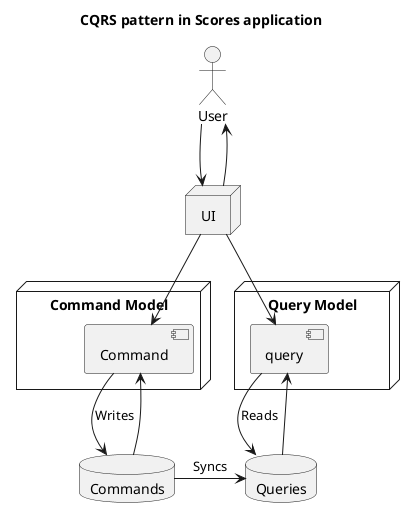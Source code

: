 @startuml
title CQRS pattern in Scores application
actor User

node "UI"

[User]-->UI
[User]<--UI
node "Command Model" {
[UI]-->[Command]
}

node "Query Model" {
[UI]-->[query]

}


database "Queries"
database "Commands"

Command-->Commands : Writes
Command<--Commands
query-->Queries :Reads
query<--Queries
Commands->Queries: Syncs
@enduml
